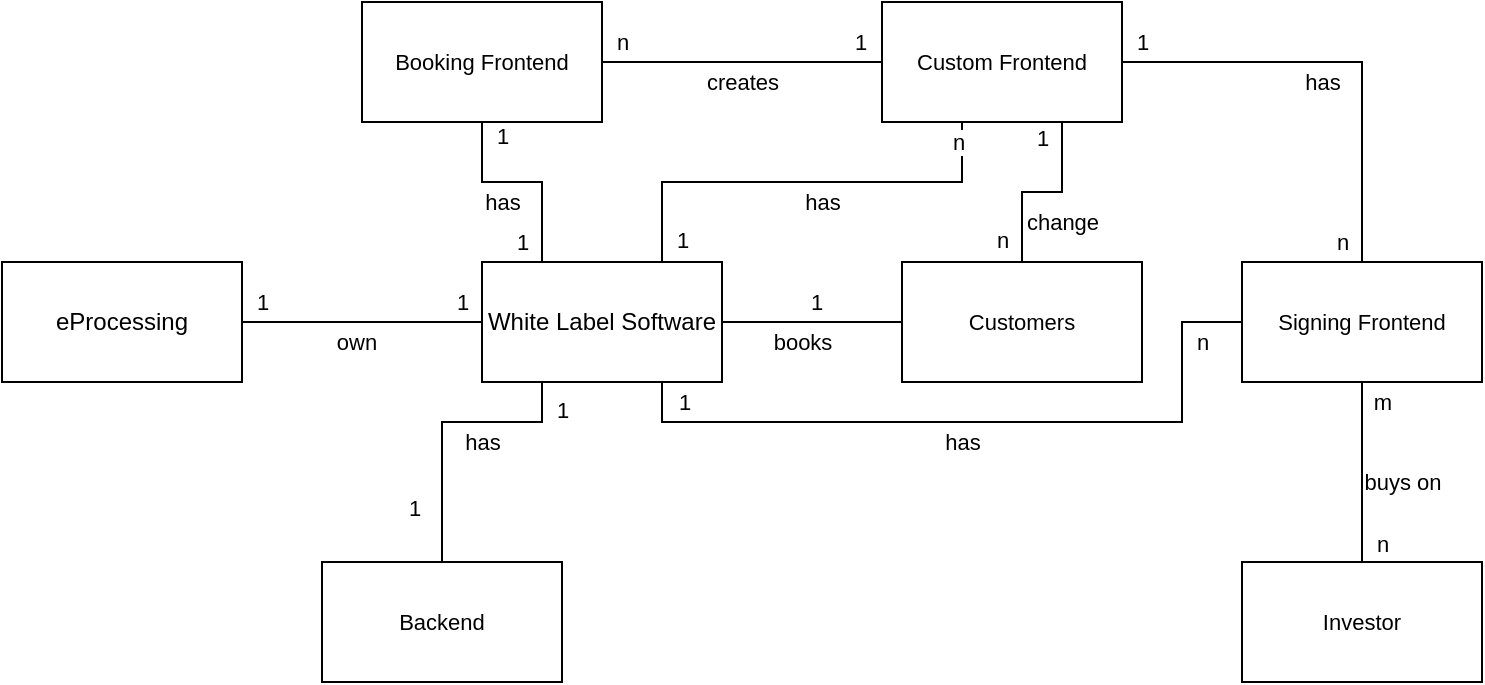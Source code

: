 <mxfile version="24.3.1" type="github">
  <diagram name="Page-1" id="929967ad-93f9-6ef4-fab6-5d389245f69c">
    <mxGraphModel dx="1103" dy="568" grid="1" gridSize="10" guides="1" tooltips="1" connect="1" arrows="1" fold="1" page="1" pageScale="1.5" pageWidth="1169" pageHeight="826" background="none" math="0" shadow="0">
      <root>
        <mxCell id="0" style=";html=1;" />
        <mxCell id="1" style=";html=1;" parent="0" />
        <mxCell id="hq8fzf2qRZ052dbeD5o2-4" style="edgeStyle=orthogonalEdgeStyle;rounded=0;orthogonalLoop=1;jettySize=auto;html=1;endArrow=none;endFill=0;" parent="1" source="hq8fzf2qRZ052dbeD5o2-1" target="hq8fzf2qRZ052dbeD5o2-2" edge="1">
          <mxGeometry relative="1" as="geometry" />
        </mxCell>
        <mxCell id="hq8fzf2qRZ052dbeD5o2-21" value="own" style="edgeLabel;html=1;align=center;verticalAlign=middle;resizable=0;points=[];fontFamily=Helvetica;fontSize=11;fontColor=default;labelBackgroundColor=default;" parent="hq8fzf2qRZ052dbeD5o2-4" vertex="1" connectable="0">
          <mxGeometry x="-0.049" y="-1" relative="1" as="geometry">
            <mxPoint y="9" as="offset" />
          </mxGeometry>
        </mxCell>
        <mxCell id="hq8fzf2qRZ052dbeD5o2-23" value="1" style="edgeLabel;html=1;align=center;verticalAlign=middle;resizable=0;points=[];fontFamily=Helvetica;fontSize=11;fontColor=default;labelBackgroundColor=default;" parent="hq8fzf2qRZ052dbeD5o2-4" vertex="1" connectable="0">
          <mxGeometry x="0.598" relative="1" as="geometry">
            <mxPoint x="14" y="-10" as="offset" />
          </mxGeometry>
        </mxCell>
        <mxCell id="hq8fzf2qRZ052dbeD5o2-24" value="1" style="edgeLabel;html=1;align=center;verticalAlign=middle;resizable=0;points=[];fontFamily=Helvetica;fontSize=11;fontColor=default;labelBackgroundColor=default;" parent="hq8fzf2qRZ052dbeD5o2-4" vertex="1" connectable="0">
          <mxGeometry x="-0.534" relative="1" as="geometry">
            <mxPoint x="-18" y="-10" as="offset" />
          </mxGeometry>
        </mxCell>
        <mxCell id="hq8fzf2qRZ052dbeD5o2-1" value="eProcessing" style="html=1;whiteSpace=wrap;" parent="1" vertex="1">
          <mxGeometry x="120" y="170" width="120" height="60" as="geometry" />
        </mxCell>
        <mxCell id="hq8fzf2qRZ052dbeD5o2-19" value="has" style="edgeStyle=orthogonalEdgeStyle;rounded=0;orthogonalLoop=1;jettySize=auto;html=1;strokeColor=default;align=center;verticalAlign=middle;fontFamily=Helvetica;fontSize=11;fontColor=default;labelBackgroundColor=default;endArrow=none;endFill=0;exitX=0.25;exitY=0;exitDx=0;exitDy=0;entryX=0.5;entryY=1;entryDx=0;entryDy=0;" parent="1" source="hq8fzf2qRZ052dbeD5o2-2" target="hq8fzf2qRZ052dbeD5o2-10" edge="1">
          <mxGeometry x="0.2" y="10" relative="1" as="geometry">
            <Array as="points">
              <mxPoint x="390" y="130" />
              <mxPoint x="360" y="130" />
            </Array>
            <mxPoint as="offset" />
          </mxGeometry>
        </mxCell>
        <mxCell id="hq8fzf2qRZ052dbeD5o2-30" value="1" style="edgeLabel;html=1;align=center;verticalAlign=middle;resizable=0;points=[];fontFamily=Helvetica;fontSize=11;fontColor=default;labelBackgroundColor=default;" parent="hq8fzf2qRZ052dbeD5o2-19" vertex="1" connectable="0">
          <mxGeometry x="0.642" y="1" relative="1" as="geometry">
            <mxPoint x="21" y="42" as="offset" />
          </mxGeometry>
        </mxCell>
        <mxCell id="hq8fzf2qRZ052dbeD5o2-31" value="1" style="edgeLabel;html=1;align=center;verticalAlign=middle;resizable=0;points=[];fontFamily=Helvetica;fontSize=11;fontColor=default;labelBackgroundColor=default;" parent="hq8fzf2qRZ052dbeD5o2-19" vertex="1" connectable="0">
          <mxGeometry x="0.622" y="4" relative="1" as="geometry">
            <mxPoint x="14" y="-12" as="offset" />
          </mxGeometry>
        </mxCell>
        <mxCell id="hq8fzf2qRZ052dbeD5o2-20" value="has" style="edgeStyle=orthogonalEdgeStyle;rounded=0;orthogonalLoop=1;jettySize=auto;html=1;strokeColor=default;align=center;verticalAlign=middle;fontFamily=Helvetica;fontSize=11;fontColor=default;labelBackgroundColor=default;endArrow=none;endFill=0;" parent="1" source="hq8fzf2qRZ052dbeD5o2-2" target="hq8fzf2qRZ052dbeD5o2-7" edge="1">
          <mxGeometry x="-0.286" y="10" relative="1" as="geometry">
            <Array as="points">
              <mxPoint x="390" y="250" />
              <mxPoint x="340" y="250" />
            </Array>
            <mxPoint as="offset" />
          </mxGeometry>
        </mxCell>
        <mxCell id="hq8fzf2qRZ052dbeD5o2-28" value="1" style="edgeLabel;html=1;align=center;verticalAlign=middle;resizable=0;points=[];fontFamily=Helvetica;fontSize=11;fontColor=default;labelBackgroundColor=default;" parent="hq8fzf2qRZ052dbeD5o2-20" vertex="1" connectable="0">
          <mxGeometry x="-0.717" relative="1" as="geometry">
            <mxPoint x="10" y="-6" as="offset" />
          </mxGeometry>
        </mxCell>
        <mxCell id="hq8fzf2qRZ052dbeD5o2-29" value="1" style="edgeLabel;html=1;align=center;verticalAlign=middle;resizable=0;points=[];fontFamily=Helvetica;fontSize=11;fontColor=default;labelBackgroundColor=default;" parent="hq8fzf2qRZ052dbeD5o2-20" vertex="1" connectable="0">
          <mxGeometry x="0.713" y="-2" relative="1" as="geometry">
            <mxPoint x="-12" y="-7" as="offset" />
          </mxGeometry>
        </mxCell>
        <mxCell id="hq8fzf2qRZ052dbeD5o2-2" value="White Label Software" style="html=1;whiteSpace=wrap;" parent="1" vertex="1">
          <mxGeometry x="360" y="170" width="120" height="60" as="geometry" />
        </mxCell>
        <mxCell id="hq8fzf2qRZ052dbeD5o2-7" value="Backend" style="html=1;whiteSpace=wrap;fontFamily=Helvetica;fontSize=11;fontColor=default;labelBackgroundColor=default;" parent="1" vertex="1">
          <mxGeometry x="280" y="320" width="120" height="60" as="geometry" />
        </mxCell>
        <mxCell id="hq8fzf2qRZ052dbeD5o2-32" value="&lt;span style=&quot;color: rgb(0, 0, 0); font-family: Helvetica; font-size: 11px; font-style: normal; font-variant-ligatures: normal; font-variant-caps: normal; font-weight: 400; letter-spacing: normal; orphans: 2; text-align: center; text-indent: 0px; text-transform: none; widows: 2; word-spacing: 0px; -webkit-text-stroke-width: 0px; white-space: nowrap; background-color: rgb(255, 255, 255); text-decoration-thickness: initial; text-decoration-style: initial; text-decoration-color: initial; display: inline !important; float: none;&quot;&gt;change&lt;/span&gt;" style="edgeStyle=orthogonalEdgeStyle;rounded=0;orthogonalLoop=1;jettySize=auto;html=1;entryX=0.5;entryY=0;entryDx=0;entryDy=0;strokeColor=default;align=center;verticalAlign=middle;fontFamily=Helvetica;fontSize=11;fontColor=default;labelBackgroundColor=default;endArrow=none;endFill=0;exitX=0.75;exitY=1;exitDx=0;exitDy=0;" parent="1" source="hq8fzf2qRZ052dbeD5o2-36" target="hq8fzf2qRZ052dbeD5o2-13" edge="1">
          <mxGeometry x="-0.222" y="15" relative="1" as="geometry">
            <mxPoint x="770" y="100" as="sourcePoint" />
            <mxPoint x="760" y="170" as="targetPoint" />
            <mxPoint as="offset" />
          </mxGeometry>
        </mxCell>
        <mxCell id="hq8fzf2qRZ052dbeD5o2-34" value="1" style="edgeLabel;html=1;align=center;verticalAlign=middle;resizable=0;points=[];fontFamily=Helvetica;fontSize=11;fontColor=default;labelBackgroundColor=default;" parent="hq8fzf2qRZ052dbeD5o2-32" vertex="1" connectable="0">
          <mxGeometry x="-0.69" y="-1" relative="1" as="geometry">
            <mxPoint x="-9" y="-6" as="offset" />
          </mxGeometry>
        </mxCell>
        <mxCell id="hq8fzf2qRZ052dbeD5o2-35" value="n" style="edgeLabel;html=1;align=center;verticalAlign=middle;resizable=0;points=[];fontFamily=Helvetica;fontSize=11;fontColor=default;labelBackgroundColor=default;" parent="hq8fzf2qRZ052dbeD5o2-32" vertex="1" connectable="0">
          <mxGeometry x="0.842" y="-1" relative="1" as="geometry">
            <mxPoint x="-9" y="-4" as="offset" />
          </mxGeometry>
        </mxCell>
        <mxCell id="hq8fzf2qRZ052dbeD5o2-37" value="creates" style="edgeStyle=orthogonalEdgeStyle;rounded=0;orthogonalLoop=1;jettySize=auto;html=1;entryX=0;entryY=0.5;entryDx=0;entryDy=0;strokeColor=default;align=center;verticalAlign=middle;fontFamily=Helvetica;fontSize=11;fontColor=default;labelBackgroundColor=default;endArrow=none;endFill=0;" parent="1" source="hq8fzf2qRZ052dbeD5o2-10" target="hq8fzf2qRZ052dbeD5o2-36" edge="1">
          <mxGeometry y="-10" relative="1" as="geometry">
            <mxPoint as="offset" />
          </mxGeometry>
        </mxCell>
        <mxCell id="hq8fzf2qRZ052dbeD5o2-41" value="1" style="edgeLabel;html=1;align=center;verticalAlign=middle;resizable=0;points=[];fontFamily=Helvetica;fontSize=11;fontColor=default;labelBackgroundColor=default;" parent="hq8fzf2qRZ052dbeD5o2-37" vertex="1" connectable="0">
          <mxGeometry x="0.152" y="1" relative="1" as="geometry">
            <mxPoint x="48" y="-9" as="offset" />
          </mxGeometry>
        </mxCell>
        <mxCell id="hq8fzf2qRZ052dbeD5o2-42" value="n" style="edgeLabel;html=1;align=center;verticalAlign=middle;resizable=0;points=[];fontFamily=Helvetica;fontSize=11;fontColor=default;labelBackgroundColor=default;" parent="hq8fzf2qRZ052dbeD5o2-37" vertex="1" connectable="0">
          <mxGeometry x="-0.487" y="2" relative="1" as="geometry">
            <mxPoint x="-26" y="-8" as="offset" />
          </mxGeometry>
        </mxCell>
        <mxCell id="hq8fzf2qRZ052dbeD5o2-10" value="Booking Frontend" style="html=1;whiteSpace=wrap;fontFamily=Helvetica;fontSize=11;fontColor=default;labelBackgroundColor=default;" parent="1" vertex="1">
          <mxGeometry x="300" y="40" width="120" height="60" as="geometry" />
        </mxCell>
        <mxCell id="hq8fzf2qRZ052dbeD5o2-18" value="books" style="edgeStyle=orthogonalEdgeStyle;rounded=0;orthogonalLoop=1;jettySize=auto;html=1;strokeColor=default;align=center;verticalAlign=middle;fontFamily=Helvetica;fontSize=11;fontColor=default;labelBackgroundColor=default;endArrow=none;endFill=0;" parent="1" source="hq8fzf2qRZ052dbeD5o2-13" target="hq8fzf2qRZ052dbeD5o2-2" edge="1">
          <mxGeometry x="0.111" y="10" relative="1" as="geometry">
            <mxPoint as="offset" />
          </mxGeometry>
        </mxCell>
        <mxCell id="hq8fzf2qRZ052dbeD5o2-25" value="1" style="edgeLabel;html=1;align=center;verticalAlign=middle;resizable=0;points=[];fontFamily=Helvetica;fontSize=11;fontColor=default;labelBackgroundColor=default;" parent="hq8fzf2qRZ052dbeD5o2-18" vertex="1" connectable="0">
          <mxGeometry x="0.544" relative="1" as="geometry">
            <mxPoint x="26" y="-10" as="offset" />
          </mxGeometry>
        </mxCell>
        <mxCell id="hq8fzf2qRZ052dbeD5o2-26" value="n" style="edgeLabel;html=1;align=center;verticalAlign=middle;resizable=0;points=[];fontFamily=Helvetica;fontSize=11;fontColor=default;labelBackgroundColor=default;" parent="hq8fzf2qRZ052dbeD5o2-18" vertex="1" connectable="0">
          <mxGeometry x="0.594" y="1" relative="1" as="geometry">
            <mxPoint x="81" y="-11" as="offset" />
          </mxGeometry>
        </mxCell>
        <mxCell id="hq8fzf2qRZ052dbeD5o2-13" value="Customers" style="html=1;whiteSpace=wrap;fontFamily=Helvetica;fontSize=11;fontColor=default;labelBackgroundColor=default;" parent="1" vertex="1">
          <mxGeometry x="570" y="170" width="120" height="60" as="geometry" />
        </mxCell>
        <mxCell id="hq8fzf2qRZ052dbeD5o2-39" value="has" style="edgeStyle=orthogonalEdgeStyle;rounded=0;orthogonalLoop=1;jettySize=auto;html=1;entryX=0.75;entryY=0;entryDx=0;entryDy=0;strokeColor=default;align=center;verticalAlign=middle;fontFamily=Helvetica;fontSize=11;fontColor=default;labelBackgroundColor=default;endArrow=none;endFill=0;exitX=0.25;exitY=1;exitDx=0;exitDy=0;" parent="1" source="hq8fzf2qRZ052dbeD5o2-36" target="hq8fzf2qRZ052dbeD5o2-2" edge="1">
          <mxGeometry x="-0.043" y="10" relative="1" as="geometry">
            <mxPoint x="620" y="120" as="sourcePoint" />
            <Array as="points">
              <mxPoint x="600" y="130" />
              <mxPoint x="450" y="130" />
            </Array>
            <mxPoint as="offset" />
          </mxGeometry>
        </mxCell>
        <mxCell id="hq8fzf2qRZ052dbeD5o2-44" value="n" style="edgeLabel;html=1;align=center;verticalAlign=middle;resizable=0;points=[];fontFamily=Helvetica;fontSize=11;fontColor=default;labelBackgroundColor=default;" parent="hq8fzf2qRZ052dbeD5o2-39" vertex="1" connectable="0">
          <mxGeometry x="-0.503" y="-3" relative="1" as="geometry">
            <mxPoint x="15" y="-17" as="offset" />
          </mxGeometry>
        </mxCell>
        <mxCell id="hq8fzf2qRZ052dbeD5o2-45" value="1" style="edgeLabel;html=1;align=center;verticalAlign=middle;resizable=0;points=[];fontFamily=Helvetica;fontSize=11;fontColor=default;labelBackgroundColor=default;" parent="hq8fzf2qRZ052dbeD5o2-39" vertex="1" connectable="0">
          <mxGeometry x="0.767" relative="1" as="geometry">
            <mxPoint x="10" y="16" as="offset" />
          </mxGeometry>
        </mxCell>
        <mxCell id="hq8fzf2qRZ052dbeD5o2-47" value="has" style="edgeStyle=orthogonalEdgeStyle;rounded=0;orthogonalLoop=1;jettySize=auto;html=1;strokeColor=default;align=center;verticalAlign=middle;fontFamily=Helvetica;fontSize=11;fontColor=default;labelBackgroundColor=default;endArrow=none;endFill=0;" parent="1" source="hq8fzf2qRZ052dbeD5o2-36" target="hq8fzf2qRZ052dbeD5o2-46" edge="1">
          <mxGeometry x="-0.091" y="-10" relative="1" as="geometry">
            <mxPoint as="offset" />
          </mxGeometry>
        </mxCell>
        <mxCell id="hq8fzf2qRZ052dbeD5o2-49" value="1" style="edgeLabel;html=1;align=center;verticalAlign=middle;resizable=0;points=[];fontFamily=Helvetica;fontSize=11;fontColor=default;labelBackgroundColor=default;" parent="hq8fzf2qRZ052dbeD5o2-47" vertex="1" connectable="0">
          <mxGeometry x="-0.835" y="-3" relative="1" as="geometry">
            <mxPoint x="-8" y="-13" as="offset" />
          </mxGeometry>
        </mxCell>
        <mxCell id="hq8fzf2qRZ052dbeD5o2-50" value="n" style="edgeLabel;html=1;align=center;verticalAlign=middle;resizable=0;points=[];fontFamily=Helvetica;fontSize=11;fontColor=default;labelBackgroundColor=default;" parent="hq8fzf2qRZ052dbeD5o2-47" vertex="1" connectable="0">
          <mxGeometry x="0.547" y="3" relative="1" as="geometry">
            <mxPoint x="-13" y="40" as="offset" />
          </mxGeometry>
        </mxCell>
        <mxCell id="hq8fzf2qRZ052dbeD5o2-36" value="Custom Frontend" style="html=1;whiteSpace=wrap;fontFamily=Helvetica;fontSize=11;fontColor=default;labelBackgroundColor=default;" parent="1" vertex="1">
          <mxGeometry x="560" y="40" width="120" height="60" as="geometry" />
        </mxCell>
        <mxCell id="hq8fzf2qRZ052dbeD5o2-56" value="has" style="edgeStyle=orthogonalEdgeStyle;rounded=0;orthogonalLoop=1;jettySize=auto;html=1;entryX=0.75;entryY=1;entryDx=0;entryDy=0;strokeColor=default;align=center;verticalAlign=middle;fontFamily=Helvetica;fontSize=11;fontColor=default;labelBackgroundColor=default;endArrow=none;endFill=0;" parent="1" source="hq8fzf2qRZ052dbeD5o2-46" target="hq8fzf2qRZ052dbeD5o2-2" edge="1">
          <mxGeometry x="0.056" y="10" relative="1" as="geometry">
            <Array as="points">
              <mxPoint x="710" y="200" />
              <mxPoint x="710" y="250" />
              <mxPoint x="450" y="250" />
            </Array>
            <mxPoint as="offset" />
          </mxGeometry>
        </mxCell>
        <mxCell id="hq8fzf2qRZ052dbeD5o2-57" value="1" style="edgeLabel;html=1;align=center;verticalAlign=middle;resizable=0;points=[];fontFamily=Helvetica;fontSize=11;fontColor=default;labelBackgroundColor=default;" parent="hq8fzf2qRZ052dbeD5o2-56" vertex="1" connectable="0">
          <mxGeometry x="0.868" y="2" relative="1" as="geometry">
            <mxPoint x="7" y="-12" as="offset" />
          </mxGeometry>
        </mxCell>
        <mxCell id="hq8fzf2qRZ052dbeD5o2-58" value="n" style="edgeLabel;html=1;align=center;verticalAlign=middle;resizable=0;points=[];fontFamily=Helvetica;fontSize=11;fontColor=default;labelBackgroundColor=default;" parent="hq8fzf2qRZ052dbeD5o2-56" vertex="1" connectable="0">
          <mxGeometry x="0.266" y="-2" relative="1" as="geometry">
            <mxPoint x="158" y="-38" as="offset" />
          </mxGeometry>
        </mxCell>
        <mxCell id="hq8fzf2qRZ052dbeD5o2-46" value="Signing Frontend" style="html=1;whiteSpace=wrap;fontFamily=Helvetica;fontSize=11;fontColor=default;labelBackgroundColor=default;" parent="1" vertex="1">
          <mxGeometry x="740" y="170" width="120" height="60" as="geometry" />
        </mxCell>
        <mxCell id="hq8fzf2qRZ052dbeD5o2-52" value="buys on" style="edgeStyle=orthogonalEdgeStyle;rounded=0;orthogonalLoop=1;jettySize=auto;html=1;strokeColor=default;align=center;verticalAlign=middle;fontFamily=Helvetica;fontSize=11;fontColor=default;labelBackgroundColor=default;endArrow=none;endFill=0;entryX=0.5;entryY=1;entryDx=0;entryDy=0;exitX=0.5;exitY=0;exitDx=0;exitDy=0;" parent="1" source="hq8fzf2qRZ052dbeD5o2-51" target="hq8fzf2qRZ052dbeD5o2-46" edge="1">
          <mxGeometry x="-0.111" y="-20" relative="1" as="geometry">
            <mxPoint x="890" y="270" as="targetPoint" />
            <Array as="points">
              <mxPoint x="800" y="290" />
              <mxPoint x="800" y="290" />
            </Array>
            <mxPoint as="offset" />
          </mxGeometry>
        </mxCell>
        <mxCell id="hq8fzf2qRZ052dbeD5o2-53" value="n" style="edgeLabel;html=1;align=center;verticalAlign=middle;resizable=0;points=[];fontFamily=Helvetica;fontSize=11;fontColor=default;labelBackgroundColor=default;" parent="hq8fzf2qRZ052dbeD5o2-52" vertex="1" connectable="0">
          <mxGeometry x="0.105" y="-2" relative="1" as="geometry">
            <mxPoint x="8" y="40" as="offset" />
          </mxGeometry>
        </mxCell>
        <mxCell id="hq8fzf2qRZ052dbeD5o2-54" value="m" style="edgeLabel;html=1;align=center;verticalAlign=middle;resizable=0;points=[];fontFamily=Helvetica;fontSize=11;fontColor=default;labelBackgroundColor=default;" parent="hq8fzf2qRZ052dbeD5o2-52" vertex="1" connectable="0">
          <mxGeometry x="0.644" y="2" relative="1" as="geometry">
            <mxPoint x="12" y="-6" as="offset" />
          </mxGeometry>
        </mxCell>
        <mxCell id="hq8fzf2qRZ052dbeD5o2-51" value="Investor" style="html=1;whiteSpace=wrap;fontFamily=Helvetica;fontSize=11;fontColor=default;labelBackgroundColor=default;" parent="1" vertex="1">
          <mxGeometry x="740" y="320" width="120" height="60" as="geometry" />
        </mxCell>
      </root>
    </mxGraphModel>
  </diagram>
</mxfile>
